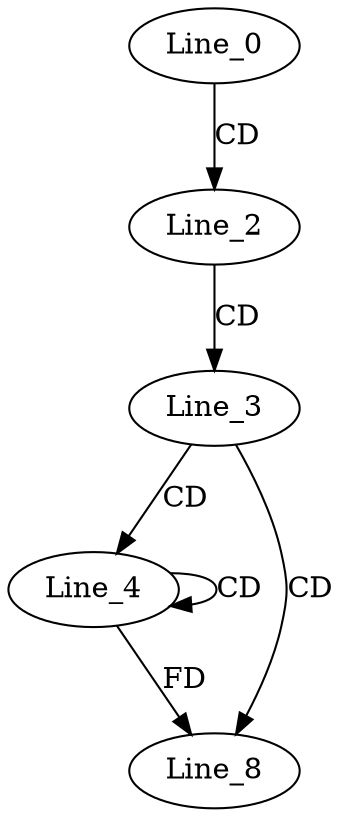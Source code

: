 digraph G {
  Line_0;
  Line_2;
  Line_3;
  Line_4;
  Line_4;
  Line_8;
  Line_0 -> Line_2 [ label="CD" ];
  Line_2 -> Line_3 [ label="CD" ];
  Line_3 -> Line_4 [ label="CD" ];
  Line_4 -> Line_4 [ label="CD" ];
  Line_3 -> Line_8 [ label="CD" ];
  Line_4 -> Line_8 [ label="FD" ];
}
